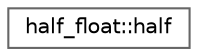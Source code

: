 digraph "类继承关系图"
{
 // LATEX_PDF_SIZE
  bgcolor="transparent";
  edge [fontname=Helvetica,fontsize=10,labelfontname=Helvetica,labelfontsize=10];
  node [fontname=Helvetica,fontsize=10,shape=box,height=0.2,width=0.4];
  rankdir="LR";
  Node0 [id="Node000000",label="half_float::half",height=0.2,width=0.4,color="grey40", fillcolor="white", style="filled",URL="$classhalf__float_1_1half.html",tooltip=" "];
}

